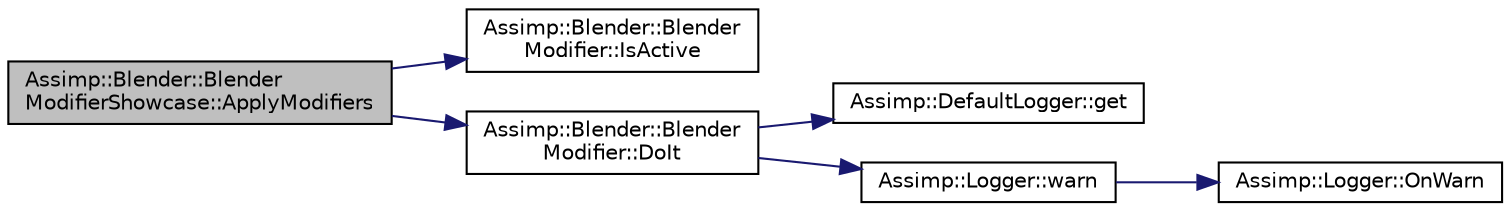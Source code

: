 digraph "Assimp::Blender::BlenderModifierShowcase::ApplyModifiers"
{
  edge [fontname="Helvetica",fontsize="10",labelfontname="Helvetica",labelfontsize="10"];
  node [fontname="Helvetica",fontsize="10",shape=record];
  rankdir="LR";
  Node1 [label="Assimp::Blender::Blender\lModifierShowcase::ApplyModifiers",height=0.2,width=0.4,color="black", fillcolor="grey75", style="filled", fontcolor="black"];
  Node1 -> Node2 [color="midnightblue",fontsize="10",style="solid"];
  Node2 [label="Assimp::Blender::Blender\lModifier::IsActive",height=0.2,width=0.4,color="black", fillcolor="white", style="filled",URL="$class_assimp_1_1_blender_1_1_blender_modifier.html#a51461ec72bbc9ff9d839d04bf520042b"];
  Node1 -> Node3 [color="midnightblue",fontsize="10",style="solid"];
  Node3 [label="Assimp::Blender::Blender\lModifier::DoIt",height=0.2,width=0.4,color="black", fillcolor="white", style="filled",URL="$class_assimp_1_1_blender_1_1_blender_modifier.html#a3776e392c50da71b52484c48ae4b4cb9"];
  Node3 -> Node4 [color="midnightblue",fontsize="10",style="solid"];
  Node4 [label="Assimp::DefaultLogger::get",height=0.2,width=0.4,color="black", fillcolor="white", style="filled",URL="$class_assimp_1_1_default_logger.html#a093cac26b06553ac774f84769cb0d691",tooltip="Getter for singleton instance. "];
  Node3 -> Node5 [color="midnightblue",fontsize="10",style="solid"];
  Node5 [label="Assimp::Logger::warn",height=0.2,width=0.4,color="black", fillcolor="white", style="filled",URL="$class_assimp_1_1_logger.html#a32bc5ee4b23df13551b83b925907f1b1",tooltip="Writes a warning message. "];
  Node5 -> Node6 [color="midnightblue",fontsize="10",style="solid"];
  Node6 [label="Assimp::Logger::OnWarn",height=0.2,width=0.4,color="black", fillcolor="white", style="filled",URL="$class_assimp_1_1_logger.html#ab8066978dd37992f711d75d49cf4607b",tooltip="Called as a request to write a specific warn message. "];
}
